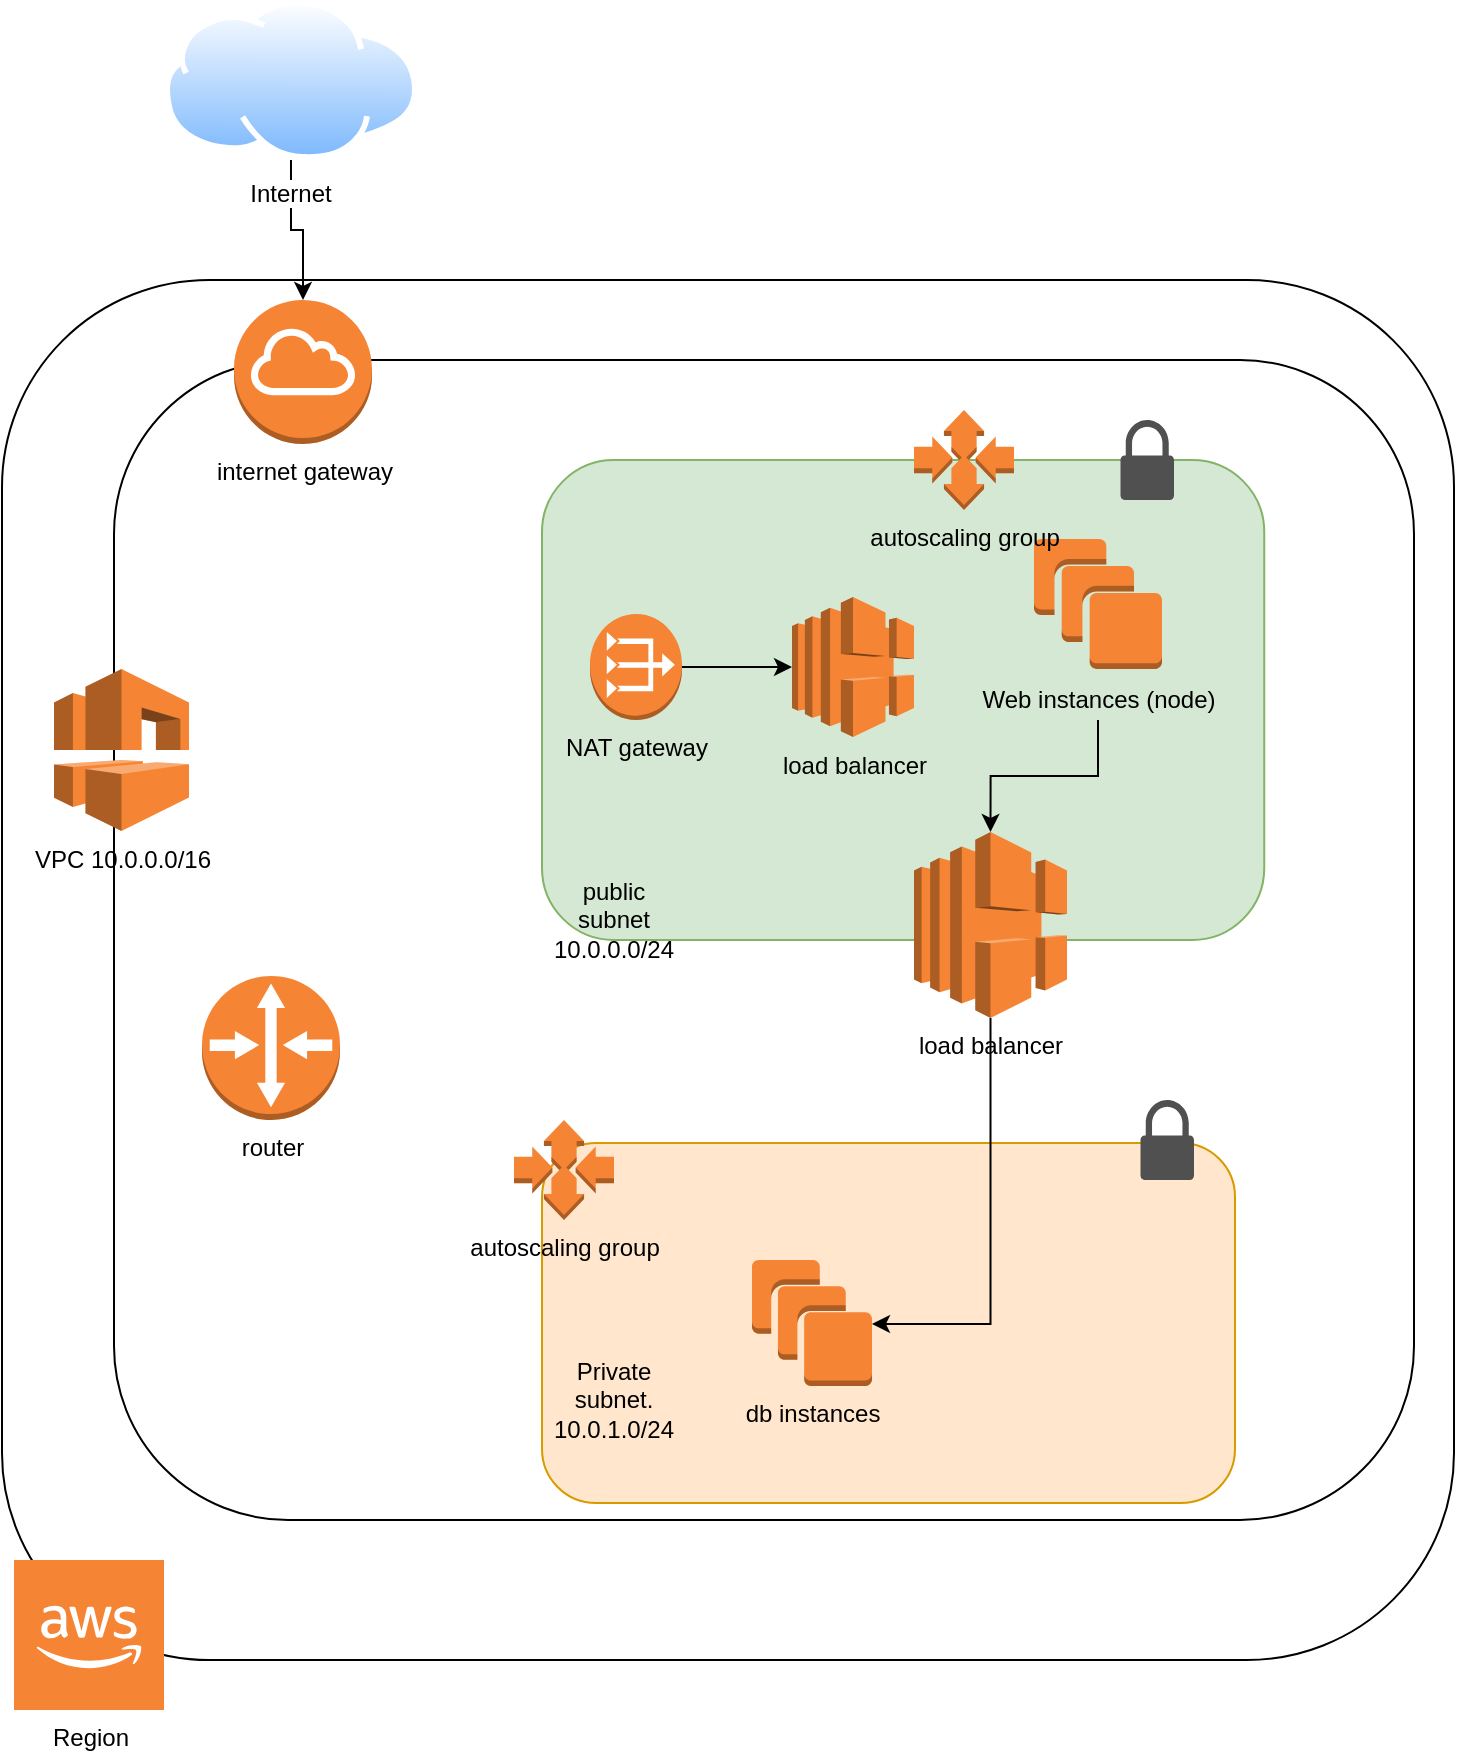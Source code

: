 <mxfile version="13.0.5" type="github"><diagram id="GBBOF-SHSxRyv5rgYedi" name="Page-1"><mxGraphModel dx="946" dy="599" grid="1" gridSize="10" guides="1" tooltips="1" connect="1" arrows="1" fold="1" page="1" pageScale="1" pageWidth="827" pageHeight="1169" math="0" shadow="0"><root><mxCell id="0"/><mxCell id="1" parent="0"/><mxCell id="NZP4vuha6LIhXSQzdWDO-35" value="" style="rounded=1;whiteSpace=wrap;html=1;" vertex="1" parent="1"><mxGeometry x="74" y="240" width="726" height="690" as="geometry"/></mxCell><mxCell id="NZP4vuha6LIhXSQzdWDO-17" value="" style="rounded=1;whiteSpace=wrap;html=1;" vertex="1" parent="1"><mxGeometry x="130" y="280" width="650" height="580" as="geometry"/></mxCell><mxCell id="NZP4vuha6LIhXSQzdWDO-20" value="" style="rounded=1;whiteSpace=wrap;html=1;fillColor=#d5e8d4;strokeColor=#82b366;" vertex="1" parent="1"><mxGeometry x="344" y="330" width="361.12" height="240" as="geometry"/></mxCell><mxCell id="NZP4vuha6LIhXSQzdWDO-18" value="" style="rounded=1;whiteSpace=wrap;html=1;fillColor=#ffe6cc;strokeColor=#d79b00;" vertex="1" parent="1"><mxGeometry x="344" y="671.5" width="346.5" height="180" as="geometry"/></mxCell><mxCell id="NZP4vuha6LIhXSQzdWDO-1" value="internet gateway" style="outlineConnect=0;dashed=0;verticalLabelPosition=bottom;verticalAlign=top;align=center;html=1;shape=mxgraph.aws3.internet_gateway;fillColor=#F58534;gradientColor=none;" vertex="1" parent="1"><mxGeometry x="190" y="250" width="69" height="72" as="geometry"/></mxCell><mxCell id="NZP4vuha6LIhXSQzdWDO-2" value="VPC 10.0.0.0/16" style="outlineConnect=0;dashed=0;verticalLabelPosition=bottom;verticalAlign=top;align=center;html=1;shape=mxgraph.aws3.vpc;fillColor=#F58534;gradientColor=none;" vertex="1" parent="1"><mxGeometry x="100" y="434.5" width="67.5" height="81" as="geometry"/></mxCell><mxCell id="NZP4vuha6LIhXSQzdWDO-9" value="" style="outlineConnect=0;dashed=0;verticalLabelPosition=bottom;verticalAlign=top;align=center;html=1;shape=mxgraph.aws3.instances;fillColor=#F58534;gradientColor=none;" vertex="1" parent="1"><mxGeometry x="590" y="369.5" width="64" height="65" as="geometry"/></mxCell><mxCell id="NZP4vuha6LIhXSQzdWDO-14" style="edgeStyle=orthogonalEdgeStyle;rounded=0;orthogonalLoop=1;jettySize=auto;html=1;entryX=0.5;entryY=0;entryDx=0;entryDy=0;entryPerimeter=0;" edge="1" parent="1" source="NZP4vuha6LIhXSQzdWDO-10" target="NZP4vuha6LIhXSQzdWDO-13"><mxGeometry relative="1" as="geometry"/></mxCell><mxCell id="NZP4vuha6LIhXSQzdWDO-10" value="Web instances (node)" style="text;html=1;align=center;verticalAlign=middle;resizable=0;points=[];autosize=1;" vertex="1" parent="1"><mxGeometry x="557" y="440" width="130" height="20" as="geometry"/></mxCell><mxCell id="NZP4vuha6LIhXSQzdWDO-12" value="autoscaling group" style="outlineConnect=0;dashed=0;verticalLabelPosition=bottom;verticalAlign=top;align=center;html=1;shape=mxgraph.aws3.auto_scaling;fillColor=#F58534;gradientColor=none;" vertex="1" parent="1"><mxGeometry x="530" y="305" width="50" height="50" as="geometry"/></mxCell><mxCell id="NZP4vuha6LIhXSQzdWDO-15" style="edgeStyle=orthogonalEdgeStyle;rounded=0;orthogonalLoop=1;jettySize=auto;html=1;" edge="1" parent="1" source="NZP4vuha6LIhXSQzdWDO-13" target="NZP4vuha6LIhXSQzdWDO-11"><mxGeometry relative="1" as="geometry"><Array as="points"><mxPoint x="568" y="762"/></Array></mxGeometry></mxCell><mxCell id="NZP4vuha6LIhXSQzdWDO-13" value="load balancer" style="outlineConnect=0;dashed=0;verticalLabelPosition=bottom;verticalAlign=top;align=center;html=1;shape=mxgraph.aws3.elastic_load_balancing;fillColor=#F58534;gradientColor=none;" vertex="1" parent="1"><mxGeometry x="530" y="516" width="76.5" height="93" as="geometry"/></mxCell><mxCell id="NZP4vuha6LIhXSQzdWDO-11" value="db instances&lt;br&gt;" style="outlineConnect=0;dashed=0;verticalLabelPosition=bottom;verticalAlign=top;align=center;html=1;shape=mxgraph.aws3.instances;fillColor=#F58534;gradientColor=none;" vertex="1" parent="1"><mxGeometry x="449" y="730" width="60" height="63" as="geometry"/></mxCell><mxCell id="NZP4vuha6LIhXSQzdWDO-19" value="Private subnet. 10.0.1.0/24" style="text;html=1;strokeColor=none;fillColor=none;align=center;verticalAlign=middle;whiteSpace=wrap;rounded=0;" vertex="1" parent="1"><mxGeometry x="360" y="790" width="40" height="20" as="geometry"/></mxCell><mxCell id="NZP4vuha6LIhXSQzdWDO-21" value="public subnet 10.0.0.0/24" style="text;html=1;strokeColor=none;fillColor=none;align=center;verticalAlign=middle;whiteSpace=wrap;rounded=0;" vertex="1" parent="1"><mxGeometry x="360" y="550" width="40" height="20" as="geometry"/></mxCell><mxCell id="NZP4vuha6LIhXSQzdWDO-23" value="autoscaling group" style="outlineConnect=0;dashed=0;verticalLabelPosition=bottom;verticalAlign=top;align=center;html=1;shape=mxgraph.aws3.auto_scaling;fillColor=#F58534;gradientColor=none;" vertex="1" parent="1"><mxGeometry x="330" y="660" width="50" height="50" as="geometry"/></mxCell><mxCell id="NZP4vuha6LIhXSQzdWDO-25" value="router" style="outlineConnect=0;dashed=0;verticalLabelPosition=bottom;verticalAlign=top;align=center;html=1;shape=mxgraph.aws3.router;fillColor=#F58534;gradientColor=none;" vertex="1" parent="1"><mxGeometry x="174" y="588" width="69" height="72" as="geometry"/></mxCell><mxCell id="NZP4vuha6LIhXSQzdWDO-36" value="Region" style="outlineConnect=0;dashed=0;verticalLabelPosition=bottom;verticalAlign=top;align=center;html=1;shape=mxgraph.aws3.cloud_2;fillColor=#F58534;gradientColor=none;" vertex="1" parent="1"><mxGeometry x="80" y="880" width="75" height="75" as="geometry"/></mxCell><mxCell id="NZP4vuha6LIhXSQzdWDO-47" style="edgeStyle=orthogonalEdgeStyle;rounded=0;orthogonalLoop=1;jettySize=auto;html=1;exitX=1;exitY=0.5;exitDx=0;exitDy=0;exitPerimeter=0;" edge="1" parent="1" source="NZP4vuha6LIhXSQzdWDO-38" target="NZP4vuha6LIhXSQzdWDO-45"><mxGeometry relative="1" as="geometry"/></mxCell><mxCell id="NZP4vuha6LIhXSQzdWDO-38" value="NAT gateway&lt;br&gt;" style="outlineConnect=0;dashed=0;verticalLabelPosition=bottom;verticalAlign=top;align=center;html=1;shape=mxgraph.aws3.vpc_nat_gateway;fillColor=#F58534;gradientColor=none;" vertex="1" parent="1"><mxGeometry x="368" y="407" width="46" height="53" as="geometry"/></mxCell><mxCell id="NZP4vuha6LIhXSQzdWDO-41" value="" style="pointerEvents=1;shadow=0;dashed=0;html=1;strokeColor=none;fillColor=#505050;labelPosition=center;verticalLabelPosition=bottom;verticalAlign=top;outlineConnect=0;align=center;shape=mxgraph.office.security.lock_protected;" vertex="1" parent="1"><mxGeometry x="633.25" y="310" width="26.75" height="40" as="geometry"/></mxCell><mxCell id="NZP4vuha6LIhXSQzdWDO-42" value="" style="pointerEvents=1;shadow=0;dashed=0;html=1;strokeColor=none;fillColor=#505050;labelPosition=center;verticalLabelPosition=bottom;verticalAlign=top;outlineConnect=0;align=center;shape=mxgraph.office.security.lock_protected;" vertex="1" parent="1"><mxGeometry x="643.25" y="650" width="26.75" height="40" as="geometry"/></mxCell><mxCell id="NZP4vuha6LIhXSQzdWDO-44" style="edgeStyle=orthogonalEdgeStyle;rounded=0;orthogonalLoop=1;jettySize=auto;html=1;exitX=0.5;exitY=1;exitDx=0;exitDy=0;" edge="1" parent="1" source="NZP4vuha6LIhXSQzdWDO-43" target="NZP4vuha6LIhXSQzdWDO-1"><mxGeometry relative="1" as="geometry"/></mxCell><mxCell id="NZP4vuha6LIhXSQzdWDO-43" value="Internet" style="aspect=fixed;perimeter=ellipsePerimeter;html=1;align=center;shadow=0;dashed=0;spacingTop=3;image;image=img/lib/active_directory/internet_cloud.svg;" vertex="1" parent="1"><mxGeometry x="155" y="100" width="126.98" height="80" as="geometry"/></mxCell><mxCell id="NZP4vuha6LIhXSQzdWDO-45" value="load balancer" style="outlineConnect=0;dashed=0;verticalLabelPosition=bottom;verticalAlign=top;align=center;html=1;shape=mxgraph.aws3.elastic_load_balancing;fillColor=#F58534;gradientColor=none;" vertex="1" parent="1"><mxGeometry x="469" y="398.5" width="61" height="70" as="geometry"/></mxCell></root></mxGraphModel></diagram></mxfile>